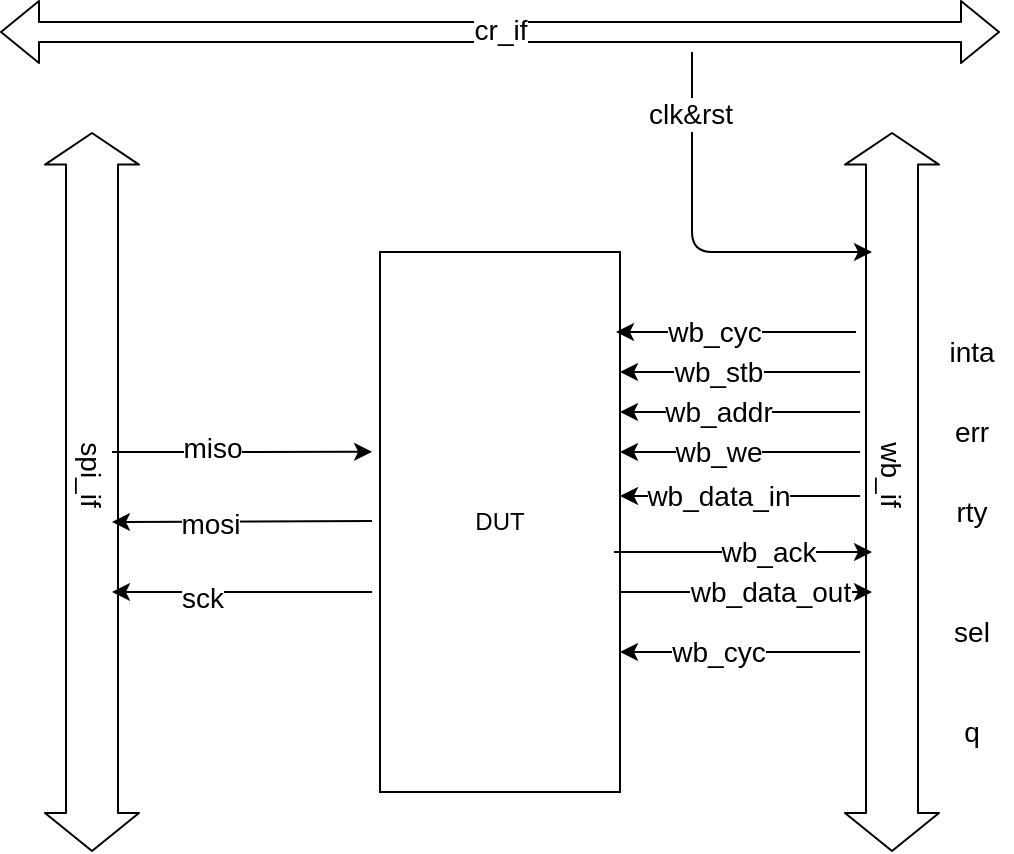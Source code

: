 <mxfile version="14.1.2" type="github">
  <diagram id="EMqzttN0W1V-fPkIx3bq" name="第 1 页">
    <mxGraphModel dx="1038" dy="580" grid="1" gridSize="10" guides="1" tooltips="1" connect="1" arrows="1" fold="1" page="1" pageScale="1" pageWidth="827" pageHeight="1169" math="0" shadow="0">
      <root>
        <mxCell id="0" />
        <mxCell id="1" parent="0" />
        <mxCell id="0VcnsqzmN8AN9IuAgq7w-1" value="DUT" style="rounded=0;whiteSpace=wrap;html=1;" vertex="1" parent="1">
          <mxGeometry x="354" y="180" width="120" height="270" as="geometry" />
        </mxCell>
        <mxCell id="0VcnsqzmN8AN9IuAgq7w-2" value="" style="shape=flexArrow;endArrow=classic;startArrow=classic;html=1;width=26;endSize=4.93;" edge="1" parent="1">
          <mxGeometry width="50" height="50" relative="1" as="geometry">
            <mxPoint x="210" y="480" as="sourcePoint" />
            <mxPoint x="210" y="120" as="targetPoint" />
          </mxGeometry>
        </mxCell>
        <mxCell id="0VcnsqzmN8AN9IuAgq7w-3" value="spi_if" style="edgeLabel;html=1;align=center;verticalAlign=middle;resizable=0;points=[];fontSize=14;rotation=90;" vertex="1" connectable="0" parent="0VcnsqzmN8AN9IuAgq7w-2">
          <mxGeometry x="0.364" y="-2" relative="1" as="geometry">
            <mxPoint x="-2" y="56" as="offset" />
          </mxGeometry>
        </mxCell>
        <mxCell id="0VcnsqzmN8AN9IuAgq7w-4" value="" style="shape=flexArrow;endArrow=classic;startArrow=classic;html=1;width=26;endSize=4.93;" edge="1" parent="1">
          <mxGeometry width="50" height="50" relative="1" as="geometry">
            <mxPoint x="610" y="480" as="sourcePoint" />
            <mxPoint x="610" y="120" as="targetPoint" />
          </mxGeometry>
        </mxCell>
        <mxCell id="0VcnsqzmN8AN9IuAgq7w-5" value="wb_if" style="edgeLabel;html=1;align=center;verticalAlign=middle;resizable=0;points=[];fontSize=14;rotation=90;" vertex="1" connectable="0" parent="0VcnsqzmN8AN9IuAgq7w-4">
          <mxGeometry x="0.364" y="-2" relative="1" as="geometry">
            <mxPoint x="-2" y="56" as="offset" />
          </mxGeometry>
        </mxCell>
        <mxCell id="0VcnsqzmN8AN9IuAgq7w-6" value="" style="endArrow=classic;html=1;fontSize=14;entryX=-0.033;entryY=0.37;entryDx=0;entryDy=0;entryPerimeter=0;" edge="1" parent="1" target="0VcnsqzmN8AN9IuAgq7w-1">
          <mxGeometry width="50" height="50" relative="1" as="geometry">
            <mxPoint x="220" y="280" as="sourcePoint" />
            <mxPoint x="270" y="230" as="targetPoint" />
          </mxGeometry>
        </mxCell>
        <mxCell id="0VcnsqzmN8AN9IuAgq7w-7" value="miso" style="edgeLabel;html=1;align=center;verticalAlign=middle;resizable=0;points=[];fontSize=14;" vertex="1" connectable="0" parent="0VcnsqzmN8AN9IuAgq7w-6">
          <mxGeometry x="-0.237" y="2" relative="1" as="geometry">
            <mxPoint as="offset" />
          </mxGeometry>
        </mxCell>
        <mxCell id="0VcnsqzmN8AN9IuAgq7w-8" value="" style="endArrow=classic;html=1;fontSize=14;" edge="1" parent="1">
          <mxGeometry width="50" height="50" relative="1" as="geometry">
            <mxPoint x="350" y="314.5" as="sourcePoint" />
            <mxPoint x="220" y="315" as="targetPoint" />
          </mxGeometry>
        </mxCell>
        <mxCell id="0VcnsqzmN8AN9IuAgq7w-9" value="mosi" style="edgeLabel;html=1;align=center;verticalAlign=middle;resizable=0;points=[];fontSize=14;" vertex="1" connectable="0" parent="0VcnsqzmN8AN9IuAgq7w-8">
          <mxGeometry x="0.253" y="1" relative="1" as="geometry">
            <mxPoint as="offset" />
          </mxGeometry>
        </mxCell>
        <mxCell id="0VcnsqzmN8AN9IuAgq7w-10" value="" style="endArrow=classic;html=1;fontSize=14;" edge="1" parent="1">
          <mxGeometry width="50" height="50" relative="1" as="geometry">
            <mxPoint x="350" y="350" as="sourcePoint" />
            <mxPoint x="220" y="350" as="targetPoint" />
          </mxGeometry>
        </mxCell>
        <mxCell id="0VcnsqzmN8AN9IuAgq7w-11" value="sck" style="edgeLabel;html=1;align=center;verticalAlign=middle;resizable=0;points=[];fontSize=14;" vertex="1" connectable="0" parent="0VcnsqzmN8AN9IuAgq7w-10">
          <mxGeometry x="0.31" y="3" relative="1" as="geometry">
            <mxPoint as="offset" />
          </mxGeometry>
        </mxCell>
        <mxCell id="0VcnsqzmN8AN9IuAgq7w-12" value="" style="shape=flexArrow;endArrow=classic;startArrow=classic;html=1;fontSize=14;" edge="1" parent="1">
          <mxGeometry width="50" height="50" relative="1" as="geometry">
            <mxPoint x="164" y="70" as="sourcePoint" />
            <mxPoint x="664" y="70" as="targetPoint" />
          </mxGeometry>
        </mxCell>
        <mxCell id="0VcnsqzmN8AN9IuAgq7w-13" value="cr_if" style="edgeLabel;html=1;align=center;verticalAlign=middle;resizable=0;points=[];fontSize=14;" vertex="1" connectable="0" parent="0VcnsqzmN8AN9IuAgq7w-12">
          <mxGeometry x="-0.205" y="1" relative="1" as="geometry">
            <mxPoint x="51" as="offset" />
          </mxGeometry>
        </mxCell>
        <mxCell id="0VcnsqzmN8AN9IuAgq7w-14" value="" style="endArrow=classic;html=1;fontSize=14;" edge="1" parent="1">
          <mxGeometry width="50" height="50" relative="1" as="geometry">
            <mxPoint x="510" y="80" as="sourcePoint" />
            <mxPoint x="600" y="180" as="targetPoint" />
            <Array as="points">
              <mxPoint x="510" y="180" />
            </Array>
          </mxGeometry>
        </mxCell>
        <mxCell id="0VcnsqzmN8AN9IuAgq7w-15" value="clk&amp;amp;rst" style="edgeLabel;html=1;align=center;verticalAlign=middle;resizable=0;points=[];fontSize=14;" vertex="1" connectable="0" parent="0VcnsqzmN8AN9IuAgq7w-14">
          <mxGeometry x="-0.68" y="-1" relative="1" as="geometry">
            <mxPoint as="offset" />
          </mxGeometry>
        </mxCell>
        <mxCell id="0VcnsqzmN8AN9IuAgq7w-16" value="" style="endArrow=classic;html=1;fontSize=14;" edge="1" parent="1">
          <mxGeometry width="50" height="50" relative="1" as="geometry">
            <mxPoint x="592" y="220" as="sourcePoint" />
            <mxPoint x="472" y="220" as="targetPoint" />
          </mxGeometry>
        </mxCell>
        <mxCell id="0VcnsqzmN8AN9IuAgq7w-17" value="wb_cyc" style="edgeLabel;html=1;align=center;verticalAlign=middle;resizable=0;points=[];fontSize=14;" vertex="1" connectable="0" parent="0VcnsqzmN8AN9IuAgq7w-16">
          <mxGeometry x="0.187" relative="1" as="geometry">
            <mxPoint as="offset" />
          </mxGeometry>
        </mxCell>
        <mxCell id="0VcnsqzmN8AN9IuAgq7w-18" value="" style="endArrow=classic;html=1;fontSize=14;" edge="1" parent="1">
          <mxGeometry width="50" height="50" relative="1" as="geometry">
            <mxPoint x="594" y="240" as="sourcePoint" />
            <mxPoint x="474" y="240" as="targetPoint" />
          </mxGeometry>
        </mxCell>
        <mxCell id="0VcnsqzmN8AN9IuAgq7w-19" value="wb_stb" style="edgeLabel;html=1;align=center;verticalAlign=middle;resizable=0;points=[];fontSize=14;" vertex="1" connectable="0" parent="0VcnsqzmN8AN9IuAgq7w-18">
          <mxGeometry x="0.187" relative="1" as="geometry">
            <mxPoint as="offset" />
          </mxGeometry>
        </mxCell>
        <mxCell id="0VcnsqzmN8AN9IuAgq7w-20" value="" style="endArrow=classic;html=1;fontSize=14;" edge="1" parent="1">
          <mxGeometry width="50" height="50" relative="1" as="geometry">
            <mxPoint x="594" y="260" as="sourcePoint" />
            <mxPoint x="474" y="260" as="targetPoint" />
          </mxGeometry>
        </mxCell>
        <mxCell id="0VcnsqzmN8AN9IuAgq7w-21" value="wb_addr" style="edgeLabel;html=1;align=center;verticalAlign=middle;resizable=0;points=[];fontSize=14;" vertex="1" connectable="0" parent="0VcnsqzmN8AN9IuAgq7w-20">
          <mxGeometry x="0.187" relative="1" as="geometry">
            <mxPoint as="offset" />
          </mxGeometry>
        </mxCell>
        <mxCell id="0VcnsqzmN8AN9IuAgq7w-22" value="" style="endArrow=classic;html=1;fontSize=14;" edge="1" parent="1">
          <mxGeometry width="50" height="50" relative="1" as="geometry">
            <mxPoint x="594" y="280" as="sourcePoint" />
            <mxPoint x="474" y="280" as="targetPoint" />
          </mxGeometry>
        </mxCell>
        <mxCell id="0VcnsqzmN8AN9IuAgq7w-23" value="wb_we" style="edgeLabel;html=1;align=center;verticalAlign=middle;resizable=0;points=[];fontSize=14;" vertex="1" connectable="0" parent="0VcnsqzmN8AN9IuAgq7w-22">
          <mxGeometry x="0.187" relative="1" as="geometry">
            <mxPoint as="offset" />
          </mxGeometry>
        </mxCell>
        <mxCell id="0VcnsqzmN8AN9IuAgq7w-24" value="" style="endArrow=classic;html=1;fontSize=14;" edge="1" parent="1">
          <mxGeometry width="50" height="50" relative="1" as="geometry">
            <mxPoint x="594" y="302" as="sourcePoint" />
            <mxPoint x="474" y="302" as="targetPoint" />
          </mxGeometry>
        </mxCell>
        <mxCell id="0VcnsqzmN8AN9IuAgq7w-25" value="wb_data_in" style="edgeLabel;html=1;align=center;verticalAlign=middle;resizable=0;points=[];fontSize=14;" vertex="1" connectable="0" parent="0VcnsqzmN8AN9IuAgq7w-24">
          <mxGeometry x="0.187" relative="1" as="geometry">
            <mxPoint as="offset" />
          </mxGeometry>
        </mxCell>
        <mxCell id="0VcnsqzmN8AN9IuAgq7w-26" value="" style="endArrow=classic;html=1;fontSize=14;" edge="1" parent="1">
          <mxGeometry width="50" height="50" relative="1" as="geometry">
            <mxPoint x="471" y="330" as="sourcePoint" />
            <mxPoint x="600" y="330" as="targetPoint" />
          </mxGeometry>
        </mxCell>
        <mxCell id="0VcnsqzmN8AN9IuAgq7w-27" value="wb_ack" style="edgeLabel;html=1;align=center;verticalAlign=middle;resizable=0;points=[];fontSize=14;" vertex="1" connectable="0" parent="0VcnsqzmN8AN9IuAgq7w-26">
          <mxGeometry x="0.187" relative="1" as="geometry">
            <mxPoint as="offset" />
          </mxGeometry>
        </mxCell>
        <mxCell id="0VcnsqzmN8AN9IuAgq7w-28" value="" style="endArrow=classic;html=1;fontSize=14;" edge="1" parent="1">
          <mxGeometry width="50" height="50" relative="1" as="geometry">
            <mxPoint x="474" y="350" as="sourcePoint" />
            <mxPoint x="600" y="350" as="targetPoint" />
          </mxGeometry>
        </mxCell>
        <mxCell id="0VcnsqzmN8AN9IuAgq7w-29" value="wb_data_out" style="edgeLabel;html=1;align=center;verticalAlign=middle;resizable=0;points=[];fontSize=14;" vertex="1" connectable="0" parent="0VcnsqzmN8AN9IuAgq7w-28">
          <mxGeometry x="0.187" relative="1" as="geometry">
            <mxPoint as="offset" />
          </mxGeometry>
        </mxCell>
        <mxCell id="0VcnsqzmN8AN9IuAgq7w-30" value="" style="endArrow=classic;html=1;fontSize=14;" edge="1" parent="1">
          <mxGeometry width="50" height="50" relative="1" as="geometry">
            <mxPoint x="594" y="380" as="sourcePoint" />
            <mxPoint x="474" y="380" as="targetPoint" />
          </mxGeometry>
        </mxCell>
        <mxCell id="0VcnsqzmN8AN9IuAgq7w-31" value="wb_cyc" style="edgeLabel;html=1;align=center;verticalAlign=middle;resizable=0;points=[];fontSize=14;" vertex="1" connectable="0" parent="0VcnsqzmN8AN9IuAgq7w-30">
          <mxGeometry x="0.187" relative="1" as="geometry">
            <mxPoint as="offset" />
          </mxGeometry>
        </mxCell>
        <mxCell id="0VcnsqzmN8AN9IuAgq7w-34" value="inta" style="text;html=1;strokeColor=none;fillColor=none;align=center;verticalAlign=middle;whiteSpace=wrap;rounded=0;fontSize=14;" vertex="1" parent="1">
          <mxGeometry x="630" y="220" width="40" height="20" as="geometry" />
        </mxCell>
        <mxCell id="0VcnsqzmN8AN9IuAgq7w-35" value="err" style="text;html=1;strokeColor=none;fillColor=none;align=center;verticalAlign=middle;whiteSpace=wrap;rounded=0;fontSize=14;" vertex="1" parent="1">
          <mxGeometry x="630" y="260" width="40" height="20" as="geometry" />
        </mxCell>
        <mxCell id="0VcnsqzmN8AN9IuAgq7w-36" value="rty" style="text;html=1;strokeColor=none;fillColor=none;align=center;verticalAlign=middle;whiteSpace=wrap;rounded=0;fontSize=14;" vertex="1" parent="1">
          <mxGeometry x="630" y="300" width="40" height="20" as="geometry" />
        </mxCell>
        <mxCell id="0VcnsqzmN8AN9IuAgq7w-37" value="sel" style="text;html=1;strokeColor=none;fillColor=none;align=center;verticalAlign=middle;whiteSpace=wrap;rounded=0;fontSize=14;" vertex="1" parent="1">
          <mxGeometry x="630" y="360" width="40" height="20" as="geometry" />
        </mxCell>
        <mxCell id="0VcnsqzmN8AN9IuAgq7w-38" value="q" style="text;html=1;strokeColor=none;fillColor=none;align=center;verticalAlign=middle;whiteSpace=wrap;rounded=0;fontSize=14;" vertex="1" parent="1">
          <mxGeometry x="630" y="410" width="40" height="20" as="geometry" />
        </mxCell>
      </root>
    </mxGraphModel>
  </diagram>
</mxfile>

